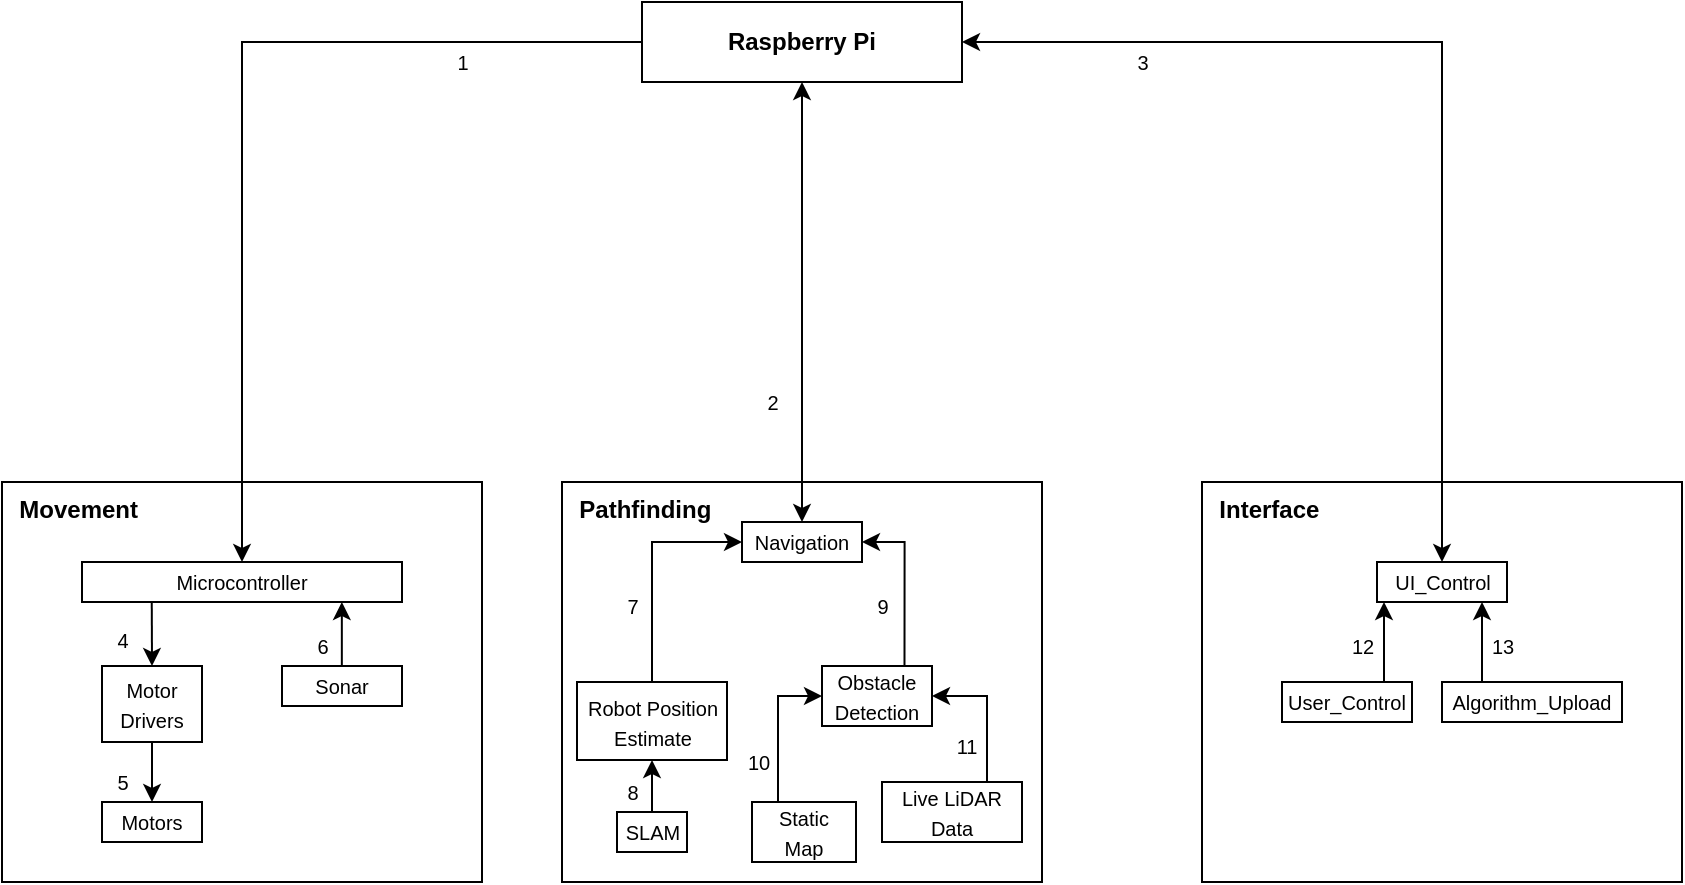 <mxfile version="26.0.16">
  <diagram name="Page-1" id="trQdiBlen_foMQJMFfYV">
    <mxGraphModel dx="1434" dy="844" grid="1" gridSize="10" guides="1" tooltips="1" connect="1" arrows="1" fold="1" page="1" pageScale="1" pageWidth="850" pageHeight="1100" math="0" shadow="0">
      <root>
        <mxCell id="0" />
        <mxCell id="1" parent="0" />
        <mxCell id="0nKidd32OIN0jVX-Ibuc-1" value="Raspberry Pi" style="rounded=0;whiteSpace=wrap;html=1;fontStyle=1" parent="1" vertex="1">
          <mxGeometry x="320" y="160" width="160" height="40" as="geometry" />
        </mxCell>
        <mxCell id="0nKidd32OIN0jVX-Ibuc-4" value="&lt;b&gt;&amp;nbsp; Interface&lt;/b&gt;" style="rounded=0;whiteSpace=wrap;html=1;align=left;verticalAlign=top;" parent="1" vertex="1">
          <mxGeometry x="600" y="400" width="240" height="200" as="geometry" />
        </mxCell>
        <mxCell id="0nKidd32OIN0jVX-Ibuc-9" value="&lt;b&gt;&amp;nbsp; Pathfinding&lt;/b&gt;" style="rounded=0;whiteSpace=wrap;html=1;align=left;verticalAlign=top;" parent="1" vertex="1">
          <mxGeometry x="280" y="400" width="240" height="200" as="geometry" />
        </mxCell>
        <mxCell id="0nKidd32OIN0jVX-Ibuc-10" value="&lt;b&gt;&amp;nbsp; Movement&lt;/b&gt;" style="rounded=0;whiteSpace=wrap;html=1;align=left;verticalAlign=top;" parent="1" vertex="1">
          <mxGeometry y="400" width="240" height="200" as="geometry" />
        </mxCell>
        <mxCell id="0nKidd32OIN0jVX-Ibuc-11" value="&lt;font style=&quot;font-size: 10px;&quot;&gt;Microcontroller&lt;/font&gt;" style="rounded=0;whiteSpace=wrap;html=1;" parent="1" vertex="1">
          <mxGeometry x="40" y="440" width="160" height="20" as="geometry" />
        </mxCell>
        <mxCell id="0nKidd32OIN0jVX-Ibuc-15" value="&lt;font style=&quot;font-size: 10px;&quot;&gt;Sonar&lt;/font&gt;" style="rounded=0;whiteSpace=wrap;html=1;" parent="1" vertex="1">
          <mxGeometry x="140" y="492" width="60" height="20" as="geometry" />
        </mxCell>
        <mxCell id="0nKidd32OIN0jVX-Ibuc-16" value="&lt;font style=&quot;font-size: 10px;&quot;&gt;Navigation&lt;/font&gt;" style="rounded=0;whiteSpace=wrap;html=1;" parent="1" vertex="1">
          <mxGeometry x="370" y="420" width="60" height="20" as="geometry" />
        </mxCell>
        <mxCell id="0nKidd32OIN0jVX-Ibuc-18" value="&lt;font style=&quot;font-size: 10px;&quot;&gt;UI_Control&lt;/font&gt;" style="rounded=0;whiteSpace=wrap;html=1;" parent="1" vertex="1">
          <mxGeometry x="687.5" y="440" width="65" height="20" as="geometry" />
        </mxCell>
        <mxCell id="0nKidd32OIN0jVX-Ibuc-19" value="&lt;font style=&quot;font-size: 10px;&quot;&gt;User_Control&lt;/font&gt;" style="rounded=0;whiteSpace=wrap;html=1;" parent="1" vertex="1">
          <mxGeometry x="640" y="500" width="65" height="20" as="geometry" />
        </mxCell>
        <mxCell id="0nKidd32OIN0jVX-Ibuc-20" value="&lt;font style=&quot;font-size: 10px;&quot;&gt;Algorithm_Upload&lt;/font&gt;" style="rounded=0;whiteSpace=wrap;html=1;" parent="1" vertex="1">
          <mxGeometry x="720" y="500" width="90" height="20" as="geometry" />
        </mxCell>
        <mxCell id="0nKidd32OIN0jVX-Ibuc-23" value="" style="endArrow=classic;html=1;rounded=0;entryX=0.051;entryY=1.003;entryDx=0;entryDy=0;entryPerimeter=0;exitX=0.781;exitY=-0.016;exitDx=0;exitDy=0;exitPerimeter=0;targetPerimeterSpacing=-2;startArrow=none;startFill=0;endFill=1;" parent="1" edge="1">
          <mxGeometry width="50" height="50" relative="1" as="geometry">
            <mxPoint x="691" y="500" as="sourcePoint" />
            <mxPoint x="691" y="460" as="targetPoint" />
          </mxGeometry>
        </mxCell>
        <mxCell id="0nKidd32OIN0jVX-Ibuc-24" value="" style="endArrow=classic;html=1;rounded=0;entryX=0.051;entryY=1.003;entryDx=0;entryDy=0;entryPerimeter=0;exitX=0.781;exitY=-0.016;exitDx=0;exitDy=0;exitPerimeter=0;targetPerimeterSpacing=-2;endFill=1;" parent="1" edge="1">
          <mxGeometry width="50" height="50" relative="1" as="geometry">
            <mxPoint x="740" y="500" as="sourcePoint" />
            <mxPoint x="740" y="460" as="targetPoint" />
          </mxGeometry>
        </mxCell>
        <mxCell id="0nKidd32OIN0jVX-Ibuc-34" style="edgeStyle=orthogonalEdgeStyle;rounded=0;orthogonalLoop=1;jettySize=auto;html=1;exitX=0;exitY=0.5;exitDx=0;exitDy=0;entryX=0.5;entryY=0;entryDx=0;entryDy=0;startArrow=none;startFill=0;endArrow=classic;endFill=1;" parent="1" source="0nKidd32OIN0jVX-Ibuc-1" target="0nKidd32OIN0jVX-Ibuc-11" edge="1">
          <mxGeometry relative="1" as="geometry">
            <mxPoint x="300" y="180" as="sourcePoint" />
            <mxPoint x="120" y="280" as="targetPoint" />
          </mxGeometry>
        </mxCell>
        <mxCell id="0nKidd32OIN0jVX-Ibuc-37" style="edgeStyle=orthogonalEdgeStyle;rounded=0;orthogonalLoop=1;jettySize=auto;html=1;exitX=1;exitY=0.5;exitDx=0;exitDy=0;entryX=0.5;entryY=0;entryDx=0;entryDy=0;startArrow=classic;startFill=1;" parent="1" source="0nKidd32OIN0jVX-Ibuc-1" target="0nKidd32OIN0jVX-Ibuc-18" edge="1">
          <mxGeometry relative="1" as="geometry">
            <mxPoint x="490" y="190" as="sourcePoint" />
            <mxPoint x="730" y="370" as="targetPoint" />
          </mxGeometry>
        </mxCell>
        <mxCell id="0nKidd32OIN0jVX-Ibuc-38" value="&lt;font style=&quot;font-size: 10px;&quot;&gt;12&lt;/font&gt;" style="text;html=1;align=center;verticalAlign=middle;resizable=0;points=[];autosize=1;strokeColor=none;fillColor=none;spacing=-3;" parent="1" vertex="1">
          <mxGeometry x="670" y="472" width="20" height="20" as="geometry" />
        </mxCell>
        <mxCell id="0nKidd32OIN0jVX-Ibuc-39" value="&lt;font style=&quot;font-size: 10px;&quot;&gt;13&lt;/font&gt;" style="text;html=1;align=center;verticalAlign=middle;resizable=0;points=[];autosize=1;strokeColor=none;fillColor=none;spacing=-3;" parent="1" vertex="1">
          <mxGeometry x="740" y="472" width="20" height="20" as="geometry" />
        </mxCell>
        <mxCell id="0nKidd32OIN0jVX-Ibuc-40" value="&lt;font style=&quot;font-size: 10px;&quot;&gt;3&lt;/font&gt;" style="text;html=1;align=center;verticalAlign=middle;resizable=0;points=[];autosize=1;strokeColor=none;fillColor=none;spacing=-3;" parent="1" vertex="1">
          <mxGeometry x="560" y="180" width="20" height="20" as="geometry" />
        </mxCell>
        <mxCell id="0nKidd32OIN0jVX-Ibuc-41" value="&lt;font style=&quot;font-size: 10px;&quot;&gt;1&lt;/font&gt;" style="text;html=1;align=center;verticalAlign=middle;resizable=0;points=[];autosize=1;strokeColor=none;fillColor=none;spacing=-3;" parent="1" vertex="1">
          <mxGeometry x="220" y="180" width="20" height="20" as="geometry" />
        </mxCell>
        <mxCell id="0nKidd32OIN0jVX-Ibuc-42" value="&lt;font style=&quot;font-size: 10px;&quot;&gt;2&lt;/font&gt;" style="text;html=1;align=center;verticalAlign=middle;resizable=0;points=[];autosize=1;strokeColor=none;fillColor=none;spacing=-3;" parent="1" vertex="1">
          <mxGeometry x="375" y="350" width="20" height="20" as="geometry" />
        </mxCell>
        <mxCell id="VR2aZ24LKCht_wBViMNL-3" style="edgeStyle=orthogonalEdgeStyle;rounded=0;orthogonalLoop=1;jettySize=auto;html=1;exitX=0.5;exitY=0;exitDx=0;exitDy=0;entryX=0.5;entryY=1;entryDx=0;entryDy=0;startArrow=classic;startFill=1;" parent="1" source="0nKidd32OIN0jVX-Ibuc-16" target="0nKidd32OIN0jVX-Ibuc-1" edge="1">
          <mxGeometry relative="1" as="geometry">
            <mxPoint x="400" y="440" as="sourcePoint" />
            <mxPoint x="400" y="200" as="targetPoint" />
          </mxGeometry>
        </mxCell>
        <mxCell id="3istYZNnOz3HoTTH1EdK-2" value="&lt;font style=&quot;font-size: 10px;&quot;&gt;Motor Drivers&lt;/font&gt;" style="rounded=0;whiteSpace=wrap;html=1;" parent="1" vertex="1">
          <mxGeometry x="50" y="492" width="50" height="38" as="geometry" />
        </mxCell>
        <mxCell id="3istYZNnOz3HoTTH1EdK-3" value="&lt;font style=&quot;font-size: 10px;&quot;&gt;Motors&lt;/font&gt;" style="rounded=0;whiteSpace=wrap;html=1;" parent="1" vertex="1">
          <mxGeometry x="50" y="560" width="50" height="20" as="geometry" />
        </mxCell>
        <mxCell id="3istYZNnOz3HoTTH1EdK-4" style="edgeStyle=orthogonalEdgeStyle;rounded=0;orthogonalLoop=1;jettySize=auto;html=1;exitX=0.218;exitY=0.995;exitDx=0;exitDy=0;entryX=0.5;entryY=0;entryDx=0;entryDy=0;exitPerimeter=0;" parent="1" source="0nKidd32OIN0jVX-Ibuc-11" target="3istYZNnOz3HoTTH1EdK-2" edge="1">
          <mxGeometry relative="1" as="geometry">
            <mxPoint x="410" y="510" as="sourcePoint" />
            <mxPoint x="410" y="470" as="targetPoint" />
          </mxGeometry>
        </mxCell>
        <mxCell id="3istYZNnOz3HoTTH1EdK-5" style="edgeStyle=orthogonalEdgeStyle;rounded=0;orthogonalLoop=1;jettySize=auto;html=1;exitX=0.218;exitY=0.995;exitDx=0;exitDy=0;entryX=0.5;entryY=0;entryDx=0;entryDy=0;exitPerimeter=0;startArrow=classic;startFill=1;endArrow=none;endFill=0;" parent="1" edge="1">
          <mxGeometry relative="1" as="geometry">
            <mxPoint x="169.92" y="460" as="sourcePoint" />
            <mxPoint x="169.92" y="492" as="targetPoint" />
          </mxGeometry>
        </mxCell>
        <mxCell id="3istYZNnOz3HoTTH1EdK-6" style="edgeStyle=orthogonalEdgeStyle;rounded=0;orthogonalLoop=1;jettySize=auto;html=1;exitX=0.5;exitY=1;exitDx=0;exitDy=0;entryX=0.5;entryY=0;entryDx=0;entryDy=0;" parent="1" source="3istYZNnOz3HoTTH1EdK-2" target="3istYZNnOz3HoTTH1EdK-3" edge="1">
          <mxGeometry relative="1" as="geometry">
            <mxPoint x="74.9" y="528" as="sourcePoint" />
            <mxPoint x="74.9" y="560" as="targetPoint" />
          </mxGeometry>
        </mxCell>
        <mxCell id="3istYZNnOz3HoTTH1EdK-8" value="&lt;font style=&quot;font-size: 10px;&quot;&gt;4&lt;/font&gt;" style="text;html=1;align=center;verticalAlign=middle;resizable=0;points=[];autosize=1;strokeColor=none;fillColor=none;spacing=-3;" parent="1" vertex="1">
          <mxGeometry x="50" y="469" width="20" height="20" as="geometry" />
        </mxCell>
        <mxCell id="3istYZNnOz3HoTTH1EdK-9" value="&lt;font style=&quot;font-size: 10px;&quot;&gt;5&lt;/font&gt;" style="text;html=1;align=center;verticalAlign=middle;resizable=0;points=[];autosize=1;strokeColor=none;fillColor=none;spacing=-3;" parent="1" vertex="1">
          <mxGeometry x="50" y="540" width="20" height="20" as="geometry" />
        </mxCell>
        <mxCell id="3istYZNnOz3HoTTH1EdK-10" value="&lt;span style=&quot;font-size: 10px;&quot;&gt;6&lt;/span&gt;" style="text;html=1;align=center;verticalAlign=middle;resizable=0;points=[];autosize=1;strokeColor=none;fillColor=none;spacing=-3;" parent="1" vertex="1">
          <mxGeometry x="150" y="472" width="20" height="20" as="geometry" />
        </mxCell>
        <mxCell id="bLnRGp_l7p0DU4mlCDPi-12" style="edgeStyle=orthogonalEdgeStyle;rounded=0;orthogonalLoop=1;jettySize=auto;html=1;exitX=0.75;exitY=0;exitDx=0;exitDy=0;entryX=1;entryY=0.5;entryDx=0;entryDy=0;" parent="1" source="bLnRGp_l7p0DU4mlCDPi-4" target="0nKidd32OIN0jVX-Ibuc-16" edge="1">
          <mxGeometry relative="1" as="geometry" />
        </mxCell>
        <mxCell id="bLnRGp_l7p0DU4mlCDPi-4" value="&lt;font style=&quot;font-size: 10px;&quot;&gt;Obstacle&lt;/font&gt;&lt;div&gt;&lt;font style=&quot;font-size: 10px;&quot;&gt;Detection&lt;/font&gt;&lt;/div&gt;" style="rounded=0;whiteSpace=wrap;html=1;" parent="1" vertex="1">
          <mxGeometry x="410" y="492" width="55" height="30" as="geometry" />
        </mxCell>
        <mxCell id="bLnRGp_l7p0DU4mlCDPi-14" style="edgeStyle=orthogonalEdgeStyle;rounded=0;orthogonalLoop=1;jettySize=auto;html=1;exitX=0.25;exitY=0;exitDx=0;exitDy=0;entryX=0;entryY=0.5;entryDx=0;entryDy=0;" parent="1" source="bLnRGp_l7p0DU4mlCDPi-5" target="bLnRGp_l7p0DU4mlCDPi-4" edge="1">
          <mxGeometry relative="1" as="geometry" />
        </mxCell>
        <mxCell id="bLnRGp_l7p0DU4mlCDPi-5" value="&lt;span style=&quot;font-size: 10px;&quot;&gt;Static&lt;/span&gt;&lt;div&gt;&lt;span style=&quot;font-size: 10px;&quot;&gt;Map&lt;/span&gt;&lt;/div&gt;" style="rounded=0;whiteSpace=wrap;html=1;" parent="1" vertex="1">
          <mxGeometry x="375" y="560" width="52" height="30" as="geometry" />
        </mxCell>
        <mxCell id="bLnRGp_l7p0DU4mlCDPi-13" style="edgeStyle=orthogonalEdgeStyle;rounded=0;orthogonalLoop=1;jettySize=auto;html=1;exitX=0.75;exitY=0;exitDx=0;exitDy=0;entryX=1;entryY=0.5;entryDx=0;entryDy=0;" parent="1" source="bLnRGp_l7p0DU4mlCDPi-6" target="bLnRGp_l7p0DU4mlCDPi-4" edge="1">
          <mxGeometry relative="1" as="geometry" />
        </mxCell>
        <mxCell id="bLnRGp_l7p0DU4mlCDPi-6" value="&lt;span style=&quot;font-size: 10px;&quot;&gt;Live LiDAR&lt;/span&gt;&lt;div&gt;&lt;span style=&quot;font-size: 10px;&quot;&gt;Data&lt;/span&gt;&lt;/div&gt;" style="rounded=0;whiteSpace=wrap;html=1;" parent="1" vertex="1">
          <mxGeometry x="440" y="550" width="70" height="30" as="geometry" />
        </mxCell>
        <mxCell id="bLnRGp_l7p0DU4mlCDPi-9" style="edgeStyle=orthogonalEdgeStyle;rounded=0;orthogonalLoop=1;jettySize=auto;html=1;exitX=0.5;exitY=0;exitDx=0;exitDy=0;entryX=0;entryY=0.5;entryDx=0;entryDy=0;" parent="1" source="bLnRGp_l7p0DU4mlCDPi-7" target="0nKidd32OIN0jVX-Ibuc-16" edge="1">
          <mxGeometry relative="1" as="geometry" />
        </mxCell>
        <mxCell id="bLnRGp_l7p0DU4mlCDPi-7" value="&lt;span style=&quot;font-size: 10px;&quot;&gt;Robot Position&lt;/span&gt;&lt;div&gt;&lt;span style=&quot;font-size: 10px;&quot;&gt;Estimate&lt;/span&gt;&lt;/div&gt;" style="rounded=0;whiteSpace=wrap;html=1;" parent="1" vertex="1">
          <mxGeometry x="287.5" y="500" width="75" height="39" as="geometry" />
        </mxCell>
        <mxCell id="bLnRGp_l7p0DU4mlCDPi-15" style="edgeStyle=orthogonalEdgeStyle;rounded=0;orthogonalLoop=1;jettySize=auto;html=1;exitX=0.5;exitY=0;exitDx=0;exitDy=0;entryX=0.5;entryY=1;entryDx=0;entryDy=0;" parent="1" source="bLnRGp_l7p0DU4mlCDPi-8" target="bLnRGp_l7p0DU4mlCDPi-7" edge="1">
          <mxGeometry relative="1" as="geometry" />
        </mxCell>
        <mxCell id="bLnRGp_l7p0DU4mlCDPi-8" value="&lt;font style=&quot;font-size: 10px;&quot;&gt;SLAM&lt;/font&gt;" style="rounded=0;whiteSpace=wrap;html=1;" parent="1" vertex="1">
          <mxGeometry x="307.5" y="565" width="35" height="20" as="geometry" />
        </mxCell>
        <mxCell id="bLnRGp_l7p0DU4mlCDPi-16" value="&lt;font style=&quot;font-size: 10px;&quot;&gt;9&lt;/font&gt;" style="text;html=1;align=center;verticalAlign=middle;resizable=0;points=[];autosize=1;strokeColor=none;fillColor=none;spacing=-3;" parent="1" vertex="1">
          <mxGeometry x="430" y="452" width="20" height="20" as="geometry" />
        </mxCell>
        <mxCell id="bLnRGp_l7p0DU4mlCDPi-17" value="&lt;font style=&quot;font-size: 10px;&quot;&gt;7&lt;/font&gt;" style="text;html=1;align=center;verticalAlign=middle;resizable=0;points=[];autosize=1;strokeColor=none;fillColor=none;spacing=-3;" parent="1" vertex="1">
          <mxGeometry x="304.5" y="452" width="20" height="20" as="geometry" />
        </mxCell>
        <mxCell id="bLnRGp_l7p0DU4mlCDPi-18" value="&lt;font style=&quot;font-size: 10px;&quot;&gt;8&lt;/font&gt;" style="text;html=1;align=center;verticalAlign=middle;resizable=0;points=[];autosize=1;strokeColor=none;fillColor=none;spacing=-3;" parent="1" vertex="1">
          <mxGeometry x="304.5" y="545" width="20" height="20" as="geometry" />
        </mxCell>
        <mxCell id="bLnRGp_l7p0DU4mlCDPi-19" value="&lt;font style=&quot;font-size: 10px;&quot;&gt;10&lt;/font&gt;" style="text;html=1;align=center;verticalAlign=middle;resizable=0;points=[];autosize=1;strokeColor=none;fillColor=none;spacing=-3;" parent="1" vertex="1">
          <mxGeometry x="368" y="530" width="20" height="20" as="geometry" />
        </mxCell>
        <mxCell id="bLnRGp_l7p0DU4mlCDPi-20" value="&lt;font style=&quot;font-size: 10px;&quot;&gt;11&lt;/font&gt;" style="text;html=1;align=center;verticalAlign=middle;resizable=0;points=[];autosize=1;strokeColor=none;fillColor=none;spacing=-3;" parent="1" vertex="1">
          <mxGeometry x="472" y="522" width="20" height="20" as="geometry" />
        </mxCell>
      </root>
    </mxGraphModel>
  </diagram>
</mxfile>
